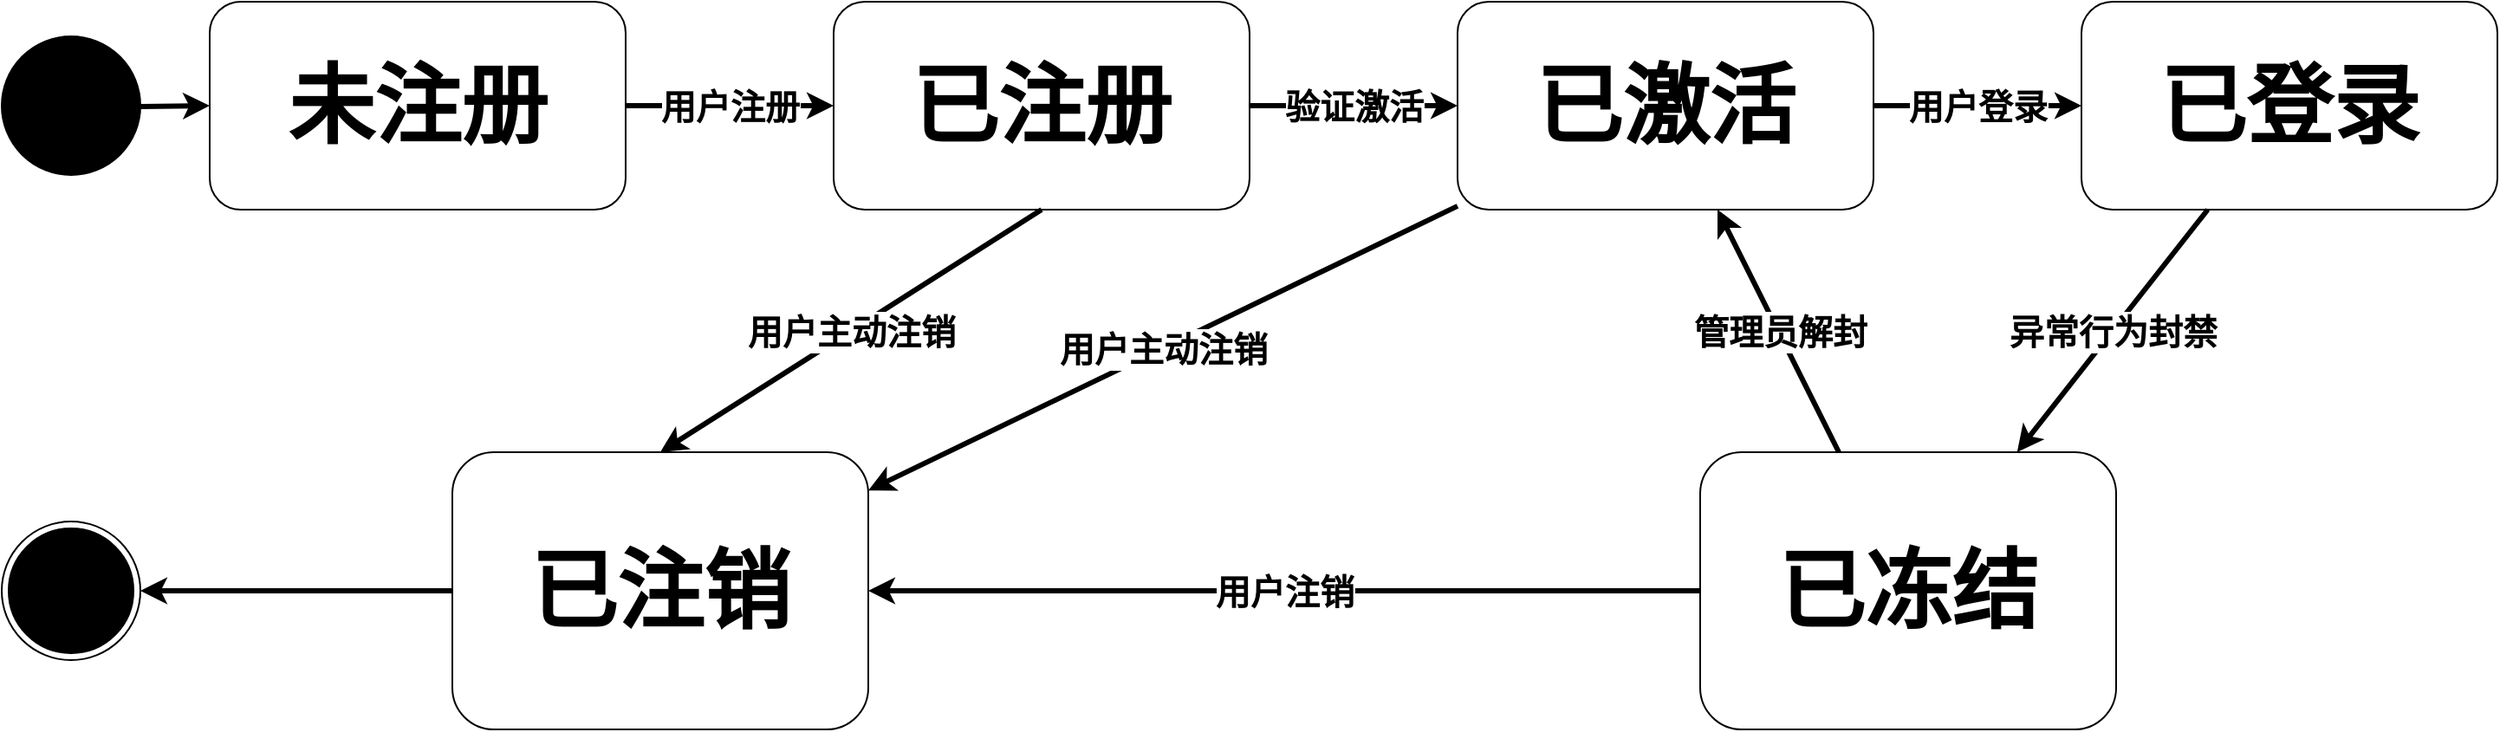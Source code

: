 <mxfile version="27.0.6">
  <diagram name="Page-1" id="58cdce13-f638-feb5-8d6f-7d28b1aa9fa0">
    <mxGraphModel dx="800" dy="1305" grid="1" gridSize="10" guides="1" tooltips="1" connect="1" arrows="1" fold="1" page="1" pageScale="1" pageWidth="1100" pageHeight="850" background="none" math="0" shadow="0">
      <root>
        <mxCell id="0" />
        <mxCell id="1" parent="0" />
        <mxCell id="22aMRqqrKOquzxlLsra8-197" value="" style="ellipse;fillColor=strokeColor;html=1;fontFamily=黑体;fontStyle=1" vertex="1" parent="1">
          <mxGeometry x="1640" y="640" width="80" height="80" as="geometry" />
        </mxCell>
        <mxCell id="22aMRqqrKOquzxlLsra8-198" value="未注册" style="rounded=1;whiteSpace=wrap;html=1;fontSize=50;fontFamily=黑体;fontStyle=1" vertex="1" parent="1">
          <mxGeometry x="1760" y="620" width="240" height="120" as="geometry" />
        </mxCell>
        <mxCell id="22aMRqqrKOquzxlLsra8-200" value="已注册" style="rounded=1;whiteSpace=wrap;html=1;fontSize=50;fontFamily=黑体;fontStyle=1" vertex="1" parent="1">
          <mxGeometry x="2120" y="620" width="240" height="120" as="geometry" />
        </mxCell>
        <mxCell id="22aMRqqrKOquzxlLsra8-201" value="已激活" style="rounded=1;whiteSpace=wrap;html=1;fontSize=50;fontFamily=黑体;fontStyle=1" vertex="1" parent="1">
          <mxGeometry x="2480" y="620" width="240" height="120" as="geometry" />
        </mxCell>
        <mxCell id="22aMRqqrKOquzxlLsra8-202" value="已登录" style="rounded=1;whiteSpace=wrap;html=1;fontSize=50;fontFamily=黑体;fontStyle=1" vertex="1" parent="1">
          <mxGeometry x="2840" y="620" width="240" height="120" as="geometry" />
        </mxCell>
        <mxCell id="22aMRqqrKOquzxlLsra8-203" value="已冻结" style="rounded=1;whiteSpace=wrap;html=1;fontSize=50;fontFamily=黑体;fontStyle=1" vertex="1" parent="1">
          <mxGeometry x="2620" y="880" width="240" height="160" as="geometry" />
        </mxCell>
        <mxCell id="22aMRqqrKOquzxlLsra8-231" style="edgeStyle=orthogonalEdgeStyle;rounded=0;orthogonalLoop=1;jettySize=auto;html=1;fontFamily=黑体;fontStyle=1;fontSize=13;strokeWidth=3;" edge="1" parent="1" source="22aMRqqrKOquzxlLsra8-204" target="22aMRqqrKOquzxlLsra8-230">
          <mxGeometry relative="1" as="geometry" />
        </mxCell>
        <mxCell id="22aMRqqrKOquzxlLsra8-204" value="已注销" style="rounded=1;whiteSpace=wrap;html=1;fontSize=50;fontFamily=黑体;fontStyle=1" vertex="1" parent="1">
          <mxGeometry x="1900" y="880" width="240" height="160" as="geometry" />
        </mxCell>
        <mxCell id="22aMRqqrKOquzxlLsra8-209" value="" style="endArrow=classic;html=1;rounded=0;exitX=1;exitY=0.5;exitDx=0;exitDy=0;fontFamily=黑体;fontStyle=1;strokeWidth=3;" edge="1" parent="1" source="22aMRqqrKOquzxlLsra8-201" target="22aMRqqrKOquzxlLsra8-202">
          <mxGeometry relative="1" as="geometry">
            <mxPoint x="1860" y="780" as="sourcePoint" />
            <mxPoint x="1940" y="780" as="targetPoint" />
          </mxGeometry>
        </mxCell>
        <mxCell id="22aMRqqrKOquzxlLsra8-210" value="用户登录" style="edgeLabel;resizable=0;html=1;;align=center;verticalAlign=middle;fontSize=20;fontFamily=黑体;fontStyle=1" connectable="0" vertex="1" parent="22aMRqqrKOquzxlLsra8-209">
          <mxGeometry relative="1" as="geometry" />
        </mxCell>
        <mxCell id="22aMRqqrKOquzxlLsra8-211" value="" style="endArrow=classic;html=1;rounded=0;entryX=0;entryY=0.5;entryDx=0;entryDy=0;exitX=1;exitY=0.5;exitDx=0;exitDy=0;fontFamily=黑体;fontStyle=1;strokeWidth=3;" edge="1" parent="1" source="22aMRqqrKOquzxlLsra8-200" target="22aMRqqrKOquzxlLsra8-201">
          <mxGeometry relative="1" as="geometry">
            <mxPoint x="1920" y="820" as="sourcePoint" />
            <mxPoint x="2000" y="820" as="targetPoint" />
          </mxGeometry>
        </mxCell>
        <mxCell id="22aMRqqrKOquzxlLsra8-212" value="验证激活" style="edgeLabel;resizable=0;html=1;;align=center;verticalAlign=middle;fontSize=20;fontFamily=黑体;fontStyle=1" connectable="0" vertex="1" parent="22aMRqqrKOquzxlLsra8-211">
          <mxGeometry relative="1" as="geometry" />
        </mxCell>
        <mxCell id="22aMRqqrKOquzxlLsra8-213" value="" style="endArrow=classic;html=1;rounded=0;entryX=0.5;entryY=0;entryDx=0;entryDy=0;exitX=0.5;exitY=1;exitDx=0;exitDy=0;fontFamily=黑体;fontStyle=1;strokeWidth=3;" edge="1" parent="1" source="22aMRqqrKOquzxlLsra8-200" target="22aMRqqrKOquzxlLsra8-204">
          <mxGeometry relative="1" as="geometry">
            <mxPoint x="1750" y="690" as="sourcePoint" />
            <mxPoint x="1830" y="690" as="targetPoint" />
          </mxGeometry>
        </mxCell>
        <mxCell id="22aMRqqrKOquzxlLsra8-214" value="用户主动注销" style="edgeLabel;resizable=0;html=1;;align=center;verticalAlign=middle;fontSize=20;fontFamily=黑体;fontStyle=1" connectable="0" vertex="1" parent="22aMRqqrKOquzxlLsra8-213">
          <mxGeometry relative="1" as="geometry" />
        </mxCell>
        <mxCell id="22aMRqqrKOquzxlLsra8-215" value="" style="endArrow=classic;html=1;rounded=0;entryX=0;entryY=0.5;entryDx=0;entryDy=0;exitX=1;exitY=0.5;exitDx=0;exitDy=0;fontFamily=黑体;fontStyle=1;strokeWidth=3;" edge="1" parent="1" source="22aMRqqrKOquzxlLsra8-198" target="22aMRqqrKOquzxlLsra8-200">
          <mxGeometry relative="1" as="geometry">
            <mxPoint x="2050" y="679.5" as="sourcePoint" />
            <mxPoint x="2130" y="679.5" as="targetPoint" />
          </mxGeometry>
        </mxCell>
        <mxCell id="22aMRqqrKOquzxlLsra8-216" value="用户注册" style="edgeLabel;resizable=0;html=1;;align=center;verticalAlign=middle;fontSize=20;fontFamily=黑体;fontStyle=1" connectable="0" vertex="1" parent="22aMRqqrKOquzxlLsra8-215">
          <mxGeometry relative="1" as="geometry" />
        </mxCell>
        <mxCell id="22aMRqqrKOquzxlLsra8-217" value="" style="endArrow=classic;html=1;rounded=0;fontFamily=黑体;fontStyle=1;strokeWidth=3;" edge="1" parent="1" source="22aMRqqrKOquzxlLsra8-202" target="22aMRqqrKOquzxlLsra8-203">
          <mxGeometry relative="1" as="geometry">
            <mxPoint x="2690" y="680" as="sourcePoint" />
            <mxPoint x="2770" y="680" as="targetPoint" />
          </mxGeometry>
        </mxCell>
        <mxCell id="22aMRqqrKOquzxlLsra8-218" value="异常行为封禁" style="edgeLabel;resizable=0;html=1;;align=center;verticalAlign=middle;fontSize=20;fontFamily=黑体;fontStyle=1" connectable="0" vertex="1" parent="22aMRqqrKOquzxlLsra8-217">
          <mxGeometry relative="1" as="geometry" />
        </mxCell>
        <mxCell id="22aMRqqrKOquzxlLsra8-219" value="" style="endArrow=classic;html=1;rounded=0;fontFamily=黑体;fontStyle=1;strokeWidth=3;" edge="1" parent="1" source="22aMRqqrKOquzxlLsra8-203" target="22aMRqqrKOquzxlLsra8-204">
          <mxGeometry relative="1" as="geometry">
            <mxPoint x="2430" y="870" as="sourcePoint" />
            <mxPoint x="2510" y="870" as="targetPoint" />
          </mxGeometry>
        </mxCell>
        <mxCell id="22aMRqqrKOquzxlLsra8-220" value="用户注销" style="edgeLabel;resizable=0;html=1;;align=center;verticalAlign=middle;fontSize=20;fontFamily=黑体;fontStyle=1" connectable="0" vertex="1" parent="22aMRqqrKOquzxlLsra8-219">
          <mxGeometry relative="1" as="geometry" />
        </mxCell>
        <mxCell id="22aMRqqrKOquzxlLsra8-222" value="" style="endArrow=classic;html=1;rounded=0;fontFamily=黑体;fontStyle=1;strokeWidth=3;" edge="1" parent="1" source="22aMRqqrKOquzxlLsra8-197" target="22aMRqqrKOquzxlLsra8-198">
          <mxGeometry width="50" height="50" relative="1" as="geometry">
            <mxPoint x="1700" y="940" as="sourcePoint" />
            <mxPoint x="1750" y="890" as="targetPoint" />
          </mxGeometry>
        </mxCell>
        <mxCell id="22aMRqqrKOquzxlLsra8-223" value="" style="endArrow=classic;html=1;rounded=0;fontFamily=黑体;fontStyle=1;strokeWidth=3;" edge="1" parent="1" source="22aMRqqrKOquzxlLsra8-203" target="22aMRqqrKOquzxlLsra8-201">
          <mxGeometry relative="1" as="geometry">
            <mxPoint x="2400" y="1270" as="sourcePoint" />
            <mxPoint x="2500" y="1270" as="targetPoint" />
          </mxGeometry>
        </mxCell>
        <mxCell id="22aMRqqrKOquzxlLsra8-224" value="Label" style="edgeLabel;resizable=0;html=1;;align=center;verticalAlign=middle;fontFamily=黑体;fontStyle=1" connectable="0" vertex="1" parent="22aMRqqrKOquzxlLsra8-223">
          <mxGeometry relative="1" as="geometry" />
        </mxCell>
        <mxCell id="22aMRqqrKOquzxlLsra8-225" value="管理员解封" style="edgeLabel;html=1;align=center;verticalAlign=middle;resizable=0;points=[];fontSize=20;fontFamily=黑体;fontStyle=1" vertex="1" connectable="0" parent="22aMRqqrKOquzxlLsra8-223">
          <mxGeometry x="-0.01" y="-1" relative="1" as="geometry">
            <mxPoint as="offset" />
          </mxGeometry>
        </mxCell>
        <mxCell id="22aMRqqrKOquzxlLsra8-226" value="" style="endArrow=classic;html=1;rounded=0;fontFamily=黑体;fontStyle=1;strokeWidth=3;" edge="1" parent="1" source="22aMRqqrKOquzxlLsra8-201" target="22aMRqqrKOquzxlLsra8-204">
          <mxGeometry relative="1" as="geometry">
            <mxPoint x="2456.143" y="740" as="sourcePoint" />
            <mxPoint x="2199" y="890" as="targetPoint" />
          </mxGeometry>
        </mxCell>
        <mxCell id="22aMRqqrKOquzxlLsra8-227" value="用户主动注销" style="edgeLabel;resizable=0;html=1;;align=center;verticalAlign=middle;fontSize=20;fontFamily=黑体;fontStyle=1" connectable="0" vertex="1" parent="22aMRqqrKOquzxlLsra8-226">
          <mxGeometry relative="1" as="geometry" />
        </mxCell>
        <mxCell id="22aMRqqrKOquzxlLsra8-230" value="" style="ellipse;html=1;shape=endState;fillColor=strokeColor;fontFamily=黑体;fontStyle=1" vertex="1" parent="1">
          <mxGeometry x="1640" y="920" width="80" height="80" as="geometry" />
        </mxCell>
      </root>
    </mxGraphModel>
  </diagram>
</mxfile>
